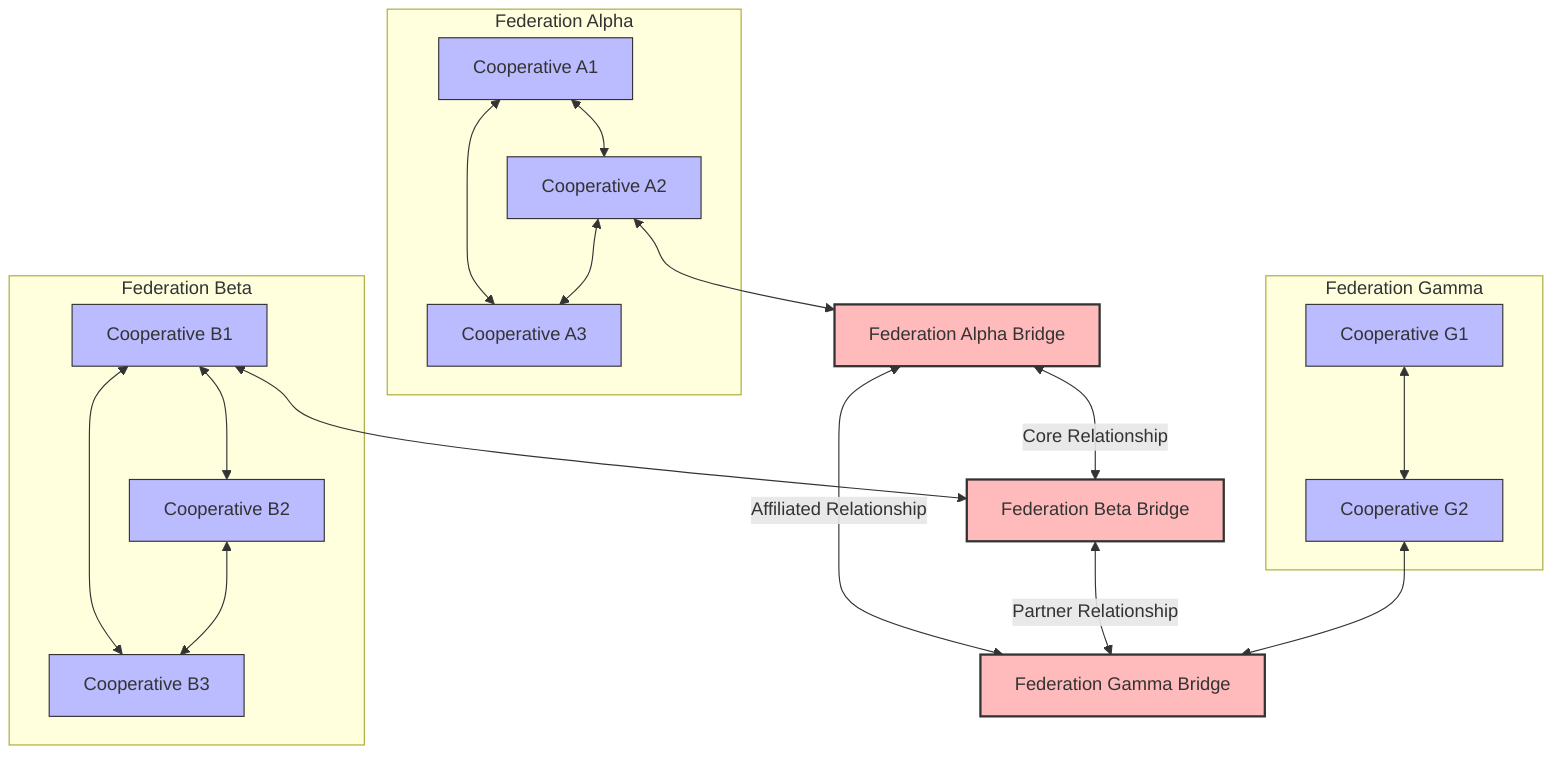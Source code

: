 flowchart TB
    subgraph "Federation Alpha"
        A1[Cooperative A1]
        A2[Cooperative A2]
        A3[Cooperative A3]
        A1 <--> A2
        A2 <--> A3
        A3 <--> A1
    end
    
    subgraph "Federation Beta"
        B1[Cooperative B1]
        B2[Cooperative B2]
        B3[Cooperative B3]
        B1 <--> B2
        B2 <--> B3
        B3 <--> B1
    end
    
    subgraph "Federation Gamma"
        G1[Cooperative G1]
        G2[Cooperative G2]
        G1 <--> G2
    end
    
    F_ALPHA[Federation Alpha Bridge]
    F_BETA[Federation Beta Bridge]
    F_GAMMA[Federation Gamma Bridge]
    
    A2 <--> F_ALPHA
    B1 <--> F_BETA
    G2 <--> F_GAMMA
    
    F_ALPHA <-- Core Relationship --> F_BETA
    F_BETA <-- Partner Relationship --> F_GAMMA
    F_ALPHA <-- Affiliated Relationship --> F_GAMMA
    
    classDef federation fill:#bfb,stroke:#333,stroke-width:2px
    classDef coop fill:#bbf,stroke:#333,stroke-width:1px
    classDef bridge fill:#fbb,stroke:#333,stroke-width:2px
    
    class A1,A2,A3,B1,B2,B3,G1,G2 coop
    class F_ALPHA,F_BETA,F_GAMMA bridge